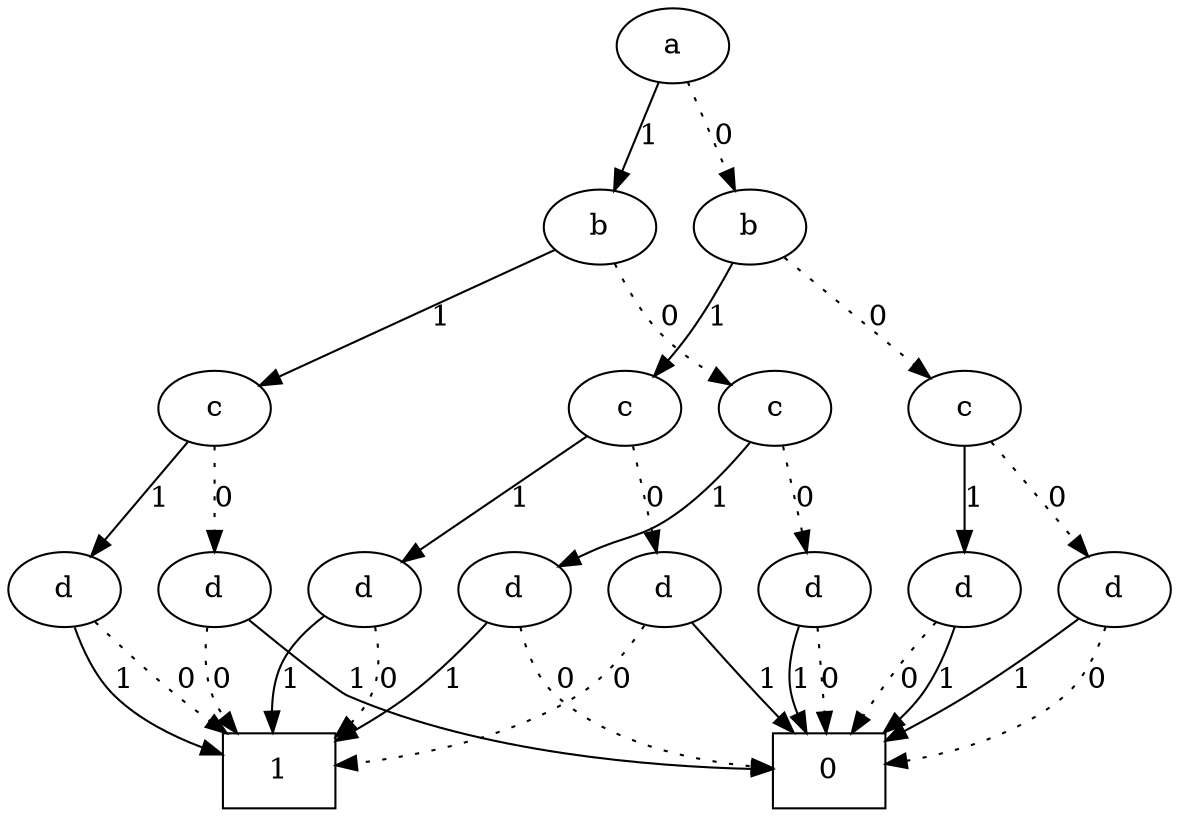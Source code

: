 digraph OBDD { {rank=same 1} {rank=same 2 3} {rank=same 4 5 6 7} {rank=same 8 9 10 11 12 13 14 15} 0 [label="0", shape=box]; 1 [label="a"] 2 [label="b"] 3 [label="b"] 4 [label="c"] 5 [label="c"] 6 [label="c"] 7 [label="c"] 8 [label="d"] 9 [label="d"] 10 [label="d"] 11 [label="d"] 12 [label="d"] 13 [label="d"] 14 [label="d"] 15 [label="d"] 16 [label="1", shape=box]; 1 -> 2 [label="0", style=dotted] 1 -> 3 [label="1", style=solid] 2 -> 4 [label="0", style=dotted] 2 -> 5 [label="1", style=solid] 3 -> 6 [label="0", style=dotted] 3 -> 7 [label="1", style=solid] 4 -> 8 [label="0", style=dotted] 4 -> 9 [label="1", style=solid] 5 -> 10 [label="0", style=dotted] 5 -> 11 [label="1", style=solid] 6 -> 12 [label="0", style=dotted] 6 -> 13 [label="1", style=solid] 7 -> 14 [label="0", style=dotted] 7 -> 15 [label="1", style=solid] 8 -> 0 [label="0", style=dotted] 8 -> 0 [label="1", style=solid] 9 -> 0 [label="0", style=dotted] 9 -> 0 [label="1", style=solid] 10 -> 16 [label="0", style=dotted] 10 -> 0 [label="1", style=solid] 11 -> 16 [label="0", style=dotted] 11 -> 16 [label="1", style=solid] 12 -> 0 [label="0", style=dotted] 12 -> 0 [label="1", style=solid] 13 -> 0 [label="0", style=dotted] 13 -> 16 [label="1", style=solid] 14 -> 16 [label="0", style=dotted] 14 -> 0 [label="1", style=solid] 15 -> 16 [label="0", style=dotted] 15 -> 16 [label="1", style=solid] }                                                                                                                                                                                                                                                                                                                                                                          